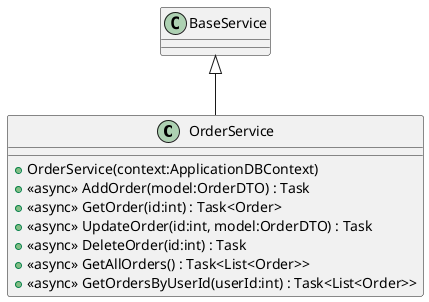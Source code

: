 @startuml
class OrderService {
    + OrderService(context:ApplicationDBContext)
    + <<async>> AddOrder(model:OrderDTO) : Task
    + <<async>> GetOrder(id:int) : Task<Order>
    + <<async>> UpdateOrder(id:int, model:OrderDTO) : Task
    + <<async>> DeleteOrder(id:int) : Task
    + <<async>> GetAllOrders() : Task<List<Order>>
    + <<async>> GetOrdersByUserId(userId:int) : Task<List<Order>>
}
BaseService <|-- OrderService
@enduml
